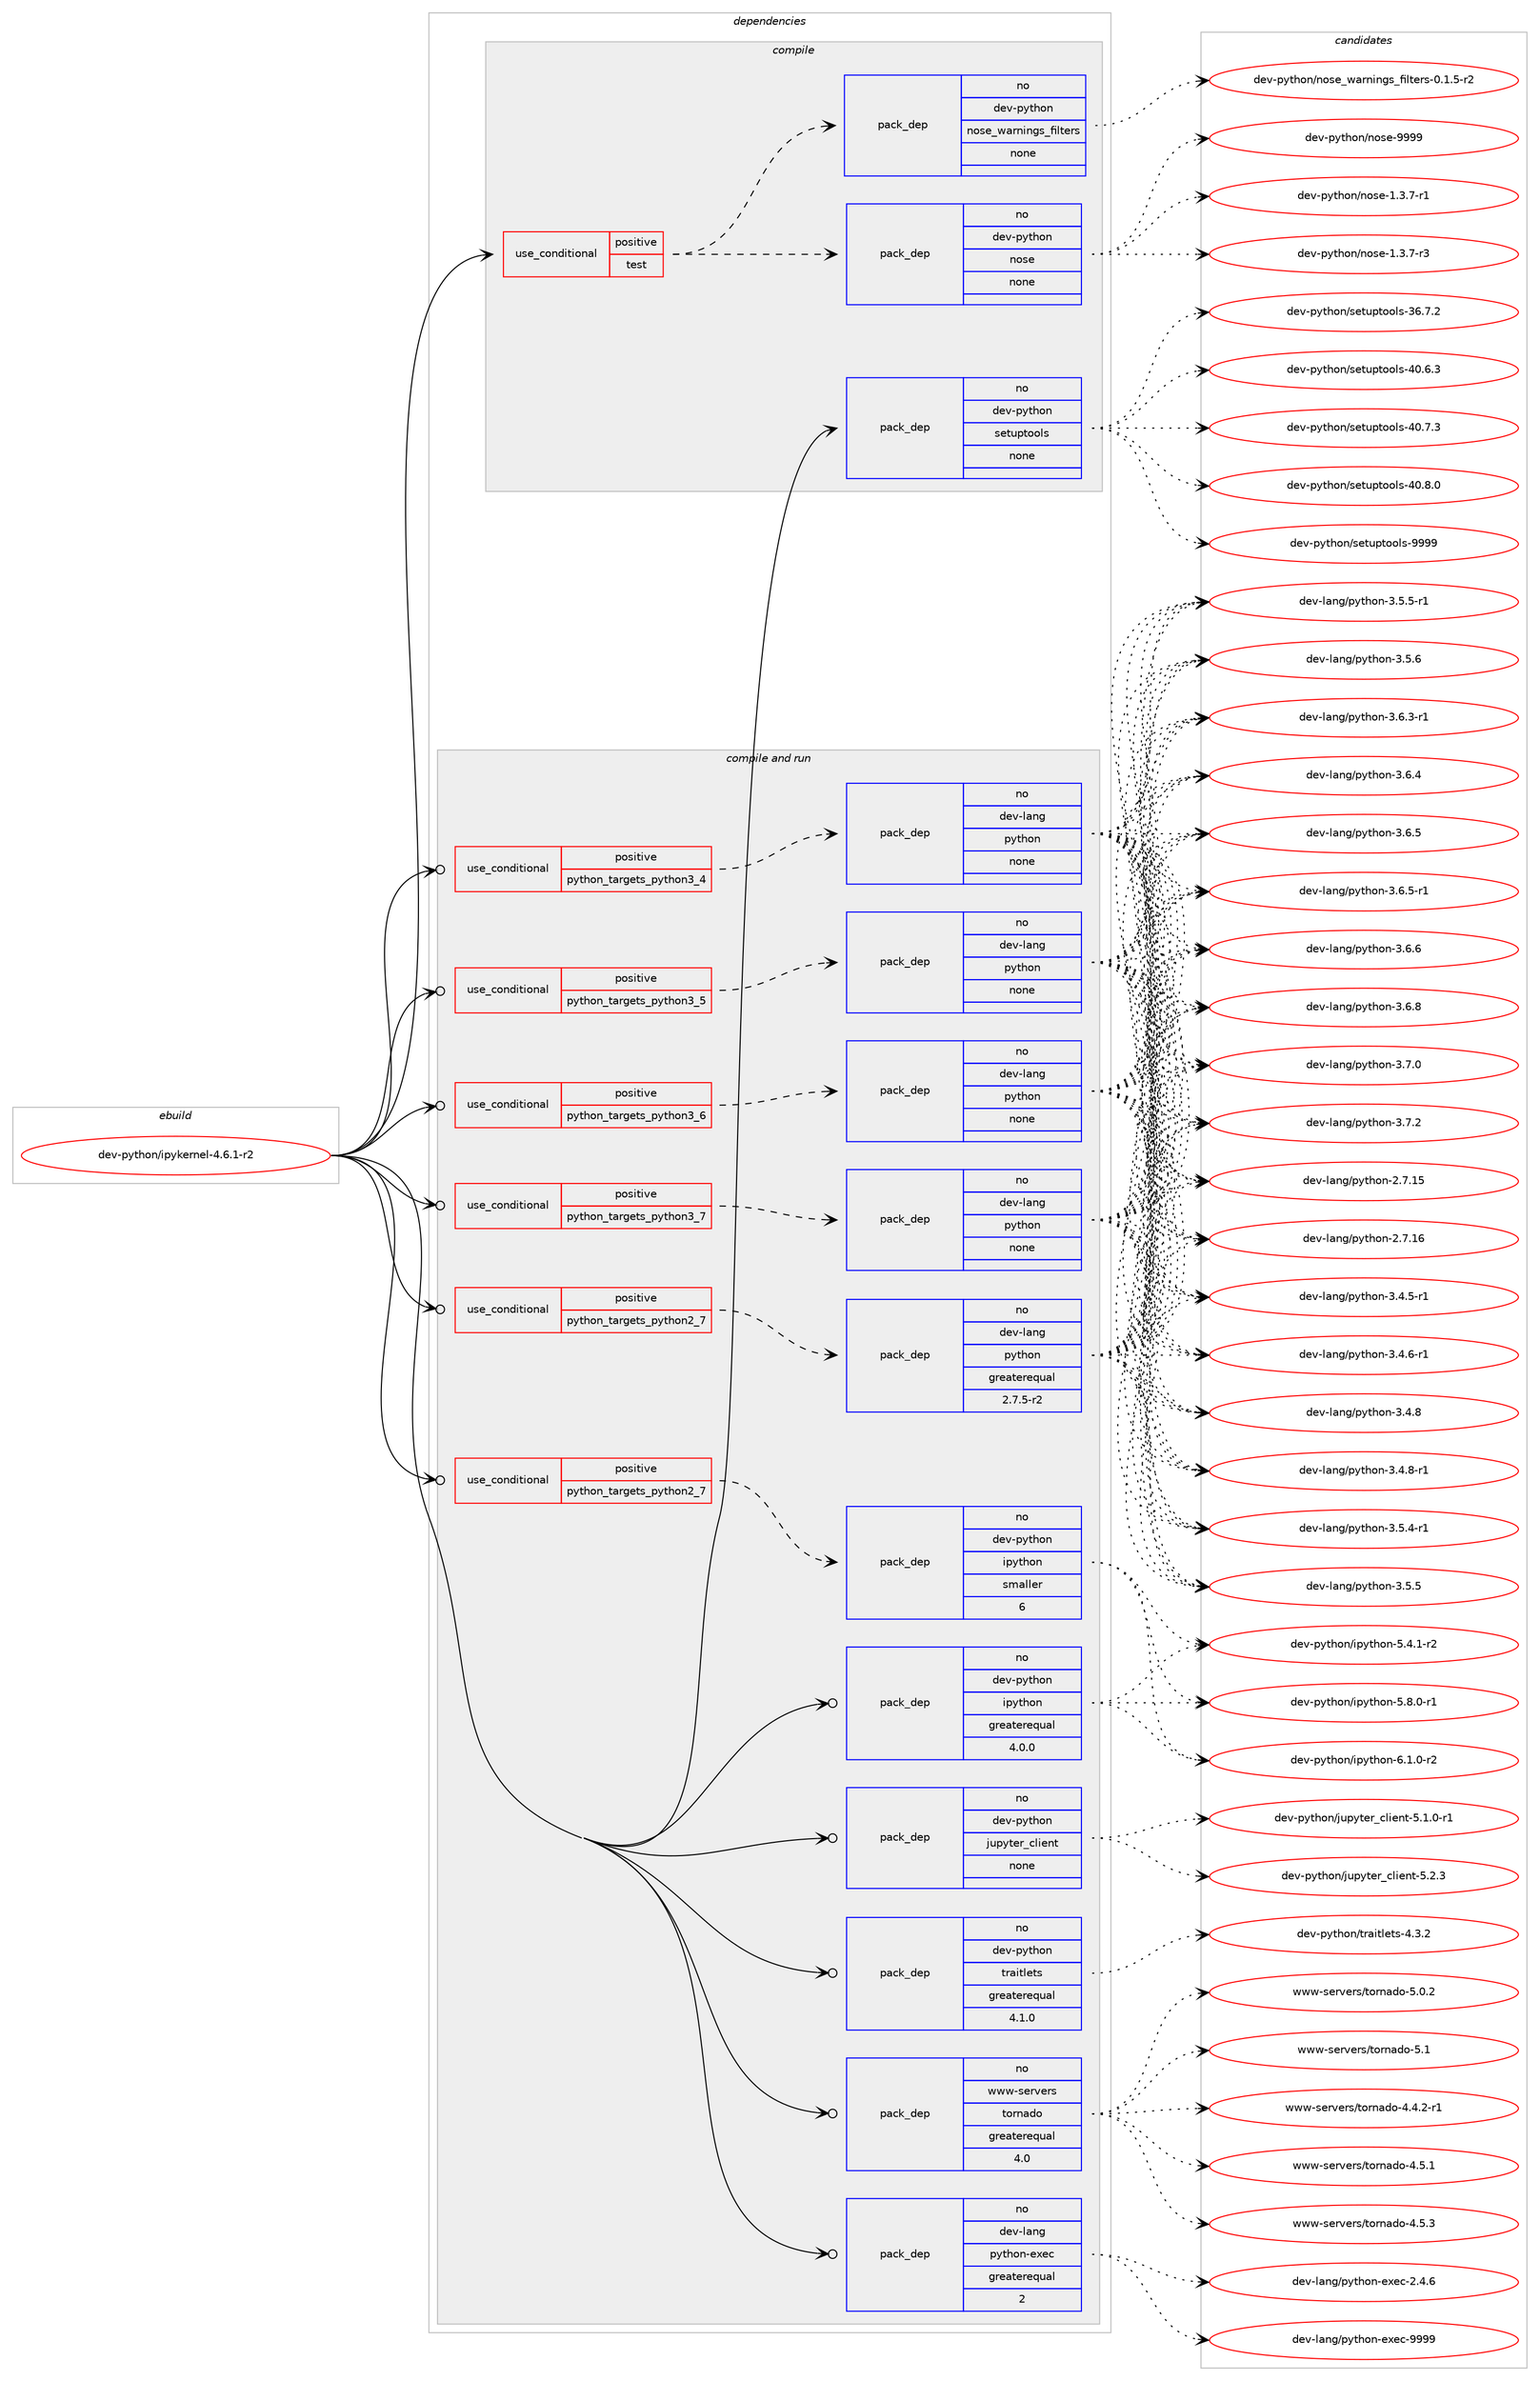 digraph prolog {

# *************
# Graph options
# *************

newrank=true;
concentrate=true;
compound=true;
graph [rankdir=LR,fontname=Helvetica,fontsize=10,ranksep=1.5];#, ranksep=2.5, nodesep=0.2];
edge  [arrowhead=vee];
node  [fontname=Helvetica,fontsize=10];

# **********
# The ebuild
# **********

subgraph cluster_leftcol {
color=gray;
rank=same;
label=<<i>ebuild</i>>;
id [label="dev-python/ipykernel-4.6.1-r2", color=red, width=4, href="../dev-python/ipykernel-4.6.1-r2.svg"];
}

# ****************
# The dependencies
# ****************

subgraph cluster_midcol {
color=gray;
label=<<i>dependencies</i>>;
subgraph cluster_compile {
fillcolor="#eeeeee";
style=filled;
label=<<i>compile</i>>;
subgraph cond375899 {
dependency1414120 [label=<<TABLE BORDER="0" CELLBORDER="1" CELLSPACING="0" CELLPADDING="4"><TR><TD ROWSPAN="3" CELLPADDING="10">use_conditional</TD></TR><TR><TD>positive</TD></TR><TR><TD>test</TD></TR></TABLE>>, shape=none, color=red];
subgraph pack1014952 {
dependency1414121 [label=<<TABLE BORDER="0" CELLBORDER="1" CELLSPACING="0" CELLPADDING="4" WIDTH="220"><TR><TD ROWSPAN="6" CELLPADDING="30">pack_dep</TD></TR><TR><TD WIDTH="110">no</TD></TR><TR><TD>dev-python</TD></TR><TR><TD>nose</TD></TR><TR><TD>none</TD></TR><TR><TD></TD></TR></TABLE>>, shape=none, color=blue];
}
dependency1414120:e -> dependency1414121:w [weight=20,style="dashed",arrowhead="vee"];
subgraph pack1014953 {
dependency1414122 [label=<<TABLE BORDER="0" CELLBORDER="1" CELLSPACING="0" CELLPADDING="4" WIDTH="220"><TR><TD ROWSPAN="6" CELLPADDING="30">pack_dep</TD></TR><TR><TD WIDTH="110">no</TD></TR><TR><TD>dev-python</TD></TR><TR><TD>nose_warnings_filters</TD></TR><TR><TD>none</TD></TR><TR><TD></TD></TR></TABLE>>, shape=none, color=blue];
}
dependency1414120:e -> dependency1414122:w [weight=20,style="dashed",arrowhead="vee"];
}
id:e -> dependency1414120:w [weight=20,style="solid",arrowhead="vee"];
subgraph pack1014954 {
dependency1414123 [label=<<TABLE BORDER="0" CELLBORDER="1" CELLSPACING="0" CELLPADDING="4" WIDTH="220"><TR><TD ROWSPAN="6" CELLPADDING="30">pack_dep</TD></TR><TR><TD WIDTH="110">no</TD></TR><TR><TD>dev-python</TD></TR><TR><TD>setuptools</TD></TR><TR><TD>none</TD></TR><TR><TD></TD></TR></TABLE>>, shape=none, color=blue];
}
id:e -> dependency1414123:w [weight=20,style="solid",arrowhead="vee"];
}
subgraph cluster_compileandrun {
fillcolor="#eeeeee";
style=filled;
label=<<i>compile and run</i>>;
subgraph cond375900 {
dependency1414124 [label=<<TABLE BORDER="0" CELLBORDER="1" CELLSPACING="0" CELLPADDING="4"><TR><TD ROWSPAN="3" CELLPADDING="10">use_conditional</TD></TR><TR><TD>positive</TD></TR><TR><TD>python_targets_python2_7</TD></TR></TABLE>>, shape=none, color=red];
subgraph pack1014955 {
dependency1414125 [label=<<TABLE BORDER="0" CELLBORDER="1" CELLSPACING="0" CELLPADDING="4" WIDTH="220"><TR><TD ROWSPAN="6" CELLPADDING="30">pack_dep</TD></TR><TR><TD WIDTH="110">no</TD></TR><TR><TD>dev-lang</TD></TR><TR><TD>python</TD></TR><TR><TD>greaterequal</TD></TR><TR><TD>2.7.5-r2</TD></TR></TABLE>>, shape=none, color=blue];
}
dependency1414124:e -> dependency1414125:w [weight=20,style="dashed",arrowhead="vee"];
}
id:e -> dependency1414124:w [weight=20,style="solid",arrowhead="odotvee"];
subgraph cond375901 {
dependency1414126 [label=<<TABLE BORDER="0" CELLBORDER="1" CELLSPACING="0" CELLPADDING="4"><TR><TD ROWSPAN="3" CELLPADDING="10">use_conditional</TD></TR><TR><TD>positive</TD></TR><TR><TD>python_targets_python2_7</TD></TR></TABLE>>, shape=none, color=red];
subgraph pack1014956 {
dependency1414127 [label=<<TABLE BORDER="0" CELLBORDER="1" CELLSPACING="0" CELLPADDING="4" WIDTH="220"><TR><TD ROWSPAN="6" CELLPADDING="30">pack_dep</TD></TR><TR><TD WIDTH="110">no</TD></TR><TR><TD>dev-python</TD></TR><TR><TD>ipython</TD></TR><TR><TD>smaller</TD></TR><TR><TD>6</TD></TR></TABLE>>, shape=none, color=blue];
}
dependency1414126:e -> dependency1414127:w [weight=20,style="dashed",arrowhead="vee"];
}
id:e -> dependency1414126:w [weight=20,style="solid",arrowhead="odotvee"];
subgraph cond375902 {
dependency1414128 [label=<<TABLE BORDER="0" CELLBORDER="1" CELLSPACING="0" CELLPADDING="4"><TR><TD ROWSPAN="3" CELLPADDING="10">use_conditional</TD></TR><TR><TD>positive</TD></TR><TR><TD>python_targets_python3_4</TD></TR></TABLE>>, shape=none, color=red];
subgraph pack1014957 {
dependency1414129 [label=<<TABLE BORDER="0" CELLBORDER="1" CELLSPACING="0" CELLPADDING="4" WIDTH="220"><TR><TD ROWSPAN="6" CELLPADDING="30">pack_dep</TD></TR><TR><TD WIDTH="110">no</TD></TR><TR><TD>dev-lang</TD></TR><TR><TD>python</TD></TR><TR><TD>none</TD></TR><TR><TD></TD></TR></TABLE>>, shape=none, color=blue];
}
dependency1414128:e -> dependency1414129:w [weight=20,style="dashed",arrowhead="vee"];
}
id:e -> dependency1414128:w [weight=20,style="solid",arrowhead="odotvee"];
subgraph cond375903 {
dependency1414130 [label=<<TABLE BORDER="0" CELLBORDER="1" CELLSPACING="0" CELLPADDING="4"><TR><TD ROWSPAN="3" CELLPADDING="10">use_conditional</TD></TR><TR><TD>positive</TD></TR><TR><TD>python_targets_python3_5</TD></TR></TABLE>>, shape=none, color=red];
subgraph pack1014958 {
dependency1414131 [label=<<TABLE BORDER="0" CELLBORDER="1" CELLSPACING="0" CELLPADDING="4" WIDTH="220"><TR><TD ROWSPAN="6" CELLPADDING="30">pack_dep</TD></TR><TR><TD WIDTH="110">no</TD></TR><TR><TD>dev-lang</TD></TR><TR><TD>python</TD></TR><TR><TD>none</TD></TR><TR><TD></TD></TR></TABLE>>, shape=none, color=blue];
}
dependency1414130:e -> dependency1414131:w [weight=20,style="dashed",arrowhead="vee"];
}
id:e -> dependency1414130:w [weight=20,style="solid",arrowhead="odotvee"];
subgraph cond375904 {
dependency1414132 [label=<<TABLE BORDER="0" CELLBORDER="1" CELLSPACING="0" CELLPADDING="4"><TR><TD ROWSPAN="3" CELLPADDING="10">use_conditional</TD></TR><TR><TD>positive</TD></TR><TR><TD>python_targets_python3_6</TD></TR></TABLE>>, shape=none, color=red];
subgraph pack1014959 {
dependency1414133 [label=<<TABLE BORDER="0" CELLBORDER="1" CELLSPACING="0" CELLPADDING="4" WIDTH="220"><TR><TD ROWSPAN="6" CELLPADDING="30">pack_dep</TD></TR><TR><TD WIDTH="110">no</TD></TR><TR><TD>dev-lang</TD></TR><TR><TD>python</TD></TR><TR><TD>none</TD></TR><TR><TD></TD></TR></TABLE>>, shape=none, color=blue];
}
dependency1414132:e -> dependency1414133:w [weight=20,style="dashed",arrowhead="vee"];
}
id:e -> dependency1414132:w [weight=20,style="solid",arrowhead="odotvee"];
subgraph cond375905 {
dependency1414134 [label=<<TABLE BORDER="0" CELLBORDER="1" CELLSPACING="0" CELLPADDING="4"><TR><TD ROWSPAN="3" CELLPADDING="10">use_conditional</TD></TR><TR><TD>positive</TD></TR><TR><TD>python_targets_python3_7</TD></TR></TABLE>>, shape=none, color=red];
subgraph pack1014960 {
dependency1414135 [label=<<TABLE BORDER="0" CELLBORDER="1" CELLSPACING="0" CELLPADDING="4" WIDTH="220"><TR><TD ROWSPAN="6" CELLPADDING="30">pack_dep</TD></TR><TR><TD WIDTH="110">no</TD></TR><TR><TD>dev-lang</TD></TR><TR><TD>python</TD></TR><TR><TD>none</TD></TR><TR><TD></TD></TR></TABLE>>, shape=none, color=blue];
}
dependency1414134:e -> dependency1414135:w [weight=20,style="dashed",arrowhead="vee"];
}
id:e -> dependency1414134:w [weight=20,style="solid",arrowhead="odotvee"];
subgraph pack1014961 {
dependency1414136 [label=<<TABLE BORDER="0" CELLBORDER="1" CELLSPACING="0" CELLPADDING="4" WIDTH="220"><TR><TD ROWSPAN="6" CELLPADDING="30">pack_dep</TD></TR><TR><TD WIDTH="110">no</TD></TR><TR><TD>dev-lang</TD></TR><TR><TD>python-exec</TD></TR><TR><TD>greaterequal</TD></TR><TR><TD>2</TD></TR></TABLE>>, shape=none, color=blue];
}
id:e -> dependency1414136:w [weight=20,style="solid",arrowhead="odotvee"];
subgraph pack1014962 {
dependency1414137 [label=<<TABLE BORDER="0" CELLBORDER="1" CELLSPACING="0" CELLPADDING="4" WIDTH="220"><TR><TD ROWSPAN="6" CELLPADDING="30">pack_dep</TD></TR><TR><TD WIDTH="110">no</TD></TR><TR><TD>dev-python</TD></TR><TR><TD>ipython</TD></TR><TR><TD>greaterequal</TD></TR><TR><TD>4.0.0</TD></TR></TABLE>>, shape=none, color=blue];
}
id:e -> dependency1414137:w [weight=20,style="solid",arrowhead="odotvee"];
subgraph pack1014963 {
dependency1414138 [label=<<TABLE BORDER="0" CELLBORDER="1" CELLSPACING="0" CELLPADDING="4" WIDTH="220"><TR><TD ROWSPAN="6" CELLPADDING="30">pack_dep</TD></TR><TR><TD WIDTH="110">no</TD></TR><TR><TD>dev-python</TD></TR><TR><TD>jupyter_client</TD></TR><TR><TD>none</TD></TR><TR><TD></TD></TR></TABLE>>, shape=none, color=blue];
}
id:e -> dependency1414138:w [weight=20,style="solid",arrowhead="odotvee"];
subgraph pack1014964 {
dependency1414139 [label=<<TABLE BORDER="0" CELLBORDER="1" CELLSPACING="0" CELLPADDING="4" WIDTH="220"><TR><TD ROWSPAN="6" CELLPADDING="30">pack_dep</TD></TR><TR><TD WIDTH="110">no</TD></TR><TR><TD>dev-python</TD></TR><TR><TD>traitlets</TD></TR><TR><TD>greaterequal</TD></TR><TR><TD>4.1.0</TD></TR></TABLE>>, shape=none, color=blue];
}
id:e -> dependency1414139:w [weight=20,style="solid",arrowhead="odotvee"];
subgraph pack1014965 {
dependency1414140 [label=<<TABLE BORDER="0" CELLBORDER="1" CELLSPACING="0" CELLPADDING="4" WIDTH="220"><TR><TD ROWSPAN="6" CELLPADDING="30">pack_dep</TD></TR><TR><TD WIDTH="110">no</TD></TR><TR><TD>www-servers</TD></TR><TR><TD>tornado</TD></TR><TR><TD>greaterequal</TD></TR><TR><TD>4.0</TD></TR></TABLE>>, shape=none, color=blue];
}
id:e -> dependency1414140:w [weight=20,style="solid",arrowhead="odotvee"];
}
subgraph cluster_run {
fillcolor="#eeeeee";
style=filled;
label=<<i>run</i>>;
}
}

# **************
# The candidates
# **************

subgraph cluster_choices {
rank=same;
color=gray;
label=<<i>candidates</i>>;

subgraph choice1014952 {
color=black;
nodesep=1;
choice10010111845112121116104111110471101111151014549465146554511449 [label="dev-python/nose-1.3.7-r1", color=red, width=4,href="../dev-python/nose-1.3.7-r1.svg"];
choice10010111845112121116104111110471101111151014549465146554511451 [label="dev-python/nose-1.3.7-r3", color=red, width=4,href="../dev-python/nose-1.3.7-r3.svg"];
choice10010111845112121116104111110471101111151014557575757 [label="dev-python/nose-9999", color=red, width=4,href="../dev-python/nose-9999.svg"];
dependency1414121:e -> choice10010111845112121116104111110471101111151014549465146554511449:w [style=dotted,weight="100"];
dependency1414121:e -> choice10010111845112121116104111110471101111151014549465146554511451:w [style=dotted,weight="100"];
dependency1414121:e -> choice10010111845112121116104111110471101111151014557575757:w [style=dotted,weight="100"];
}
subgraph choice1014953 {
color=black;
nodesep=1;
choice10010111845112121116104111110471101111151019511997114110105110103115951021051081161011141154548464946534511450 [label="dev-python/nose_warnings_filters-0.1.5-r2", color=red, width=4,href="../dev-python/nose_warnings_filters-0.1.5-r2.svg"];
dependency1414122:e -> choice10010111845112121116104111110471101111151019511997114110105110103115951021051081161011141154548464946534511450:w [style=dotted,weight="100"];
}
subgraph choice1014954 {
color=black;
nodesep=1;
choice100101118451121211161041111104711510111611711211611111110811545515446554650 [label="dev-python/setuptools-36.7.2", color=red, width=4,href="../dev-python/setuptools-36.7.2.svg"];
choice100101118451121211161041111104711510111611711211611111110811545524846544651 [label="dev-python/setuptools-40.6.3", color=red, width=4,href="../dev-python/setuptools-40.6.3.svg"];
choice100101118451121211161041111104711510111611711211611111110811545524846554651 [label="dev-python/setuptools-40.7.3", color=red, width=4,href="../dev-python/setuptools-40.7.3.svg"];
choice100101118451121211161041111104711510111611711211611111110811545524846564648 [label="dev-python/setuptools-40.8.0", color=red, width=4,href="../dev-python/setuptools-40.8.0.svg"];
choice10010111845112121116104111110471151011161171121161111111081154557575757 [label="dev-python/setuptools-9999", color=red, width=4,href="../dev-python/setuptools-9999.svg"];
dependency1414123:e -> choice100101118451121211161041111104711510111611711211611111110811545515446554650:w [style=dotted,weight="100"];
dependency1414123:e -> choice100101118451121211161041111104711510111611711211611111110811545524846544651:w [style=dotted,weight="100"];
dependency1414123:e -> choice100101118451121211161041111104711510111611711211611111110811545524846554651:w [style=dotted,weight="100"];
dependency1414123:e -> choice100101118451121211161041111104711510111611711211611111110811545524846564648:w [style=dotted,weight="100"];
dependency1414123:e -> choice10010111845112121116104111110471151011161171121161111111081154557575757:w [style=dotted,weight="100"];
}
subgraph choice1014955 {
color=black;
nodesep=1;
choice10010111845108971101034711212111610411111045504655464953 [label="dev-lang/python-2.7.15", color=red, width=4,href="../dev-lang/python-2.7.15.svg"];
choice10010111845108971101034711212111610411111045504655464954 [label="dev-lang/python-2.7.16", color=red, width=4,href="../dev-lang/python-2.7.16.svg"];
choice1001011184510897110103471121211161041111104551465246534511449 [label="dev-lang/python-3.4.5-r1", color=red, width=4,href="../dev-lang/python-3.4.5-r1.svg"];
choice1001011184510897110103471121211161041111104551465246544511449 [label="dev-lang/python-3.4.6-r1", color=red, width=4,href="../dev-lang/python-3.4.6-r1.svg"];
choice100101118451089711010347112121116104111110455146524656 [label="dev-lang/python-3.4.8", color=red, width=4,href="../dev-lang/python-3.4.8.svg"];
choice1001011184510897110103471121211161041111104551465246564511449 [label="dev-lang/python-3.4.8-r1", color=red, width=4,href="../dev-lang/python-3.4.8-r1.svg"];
choice1001011184510897110103471121211161041111104551465346524511449 [label="dev-lang/python-3.5.4-r1", color=red, width=4,href="../dev-lang/python-3.5.4-r1.svg"];
choice100101118451089711010347112121116104111110455146534653 [label="dev-lang/python-3.5.5", color=red, width=4,href="../dev-lang/python-3.5.5.svg"];
choice1001011184510897110103471121211161041111104551465346534511449 [label="dev-lang/python-3.5.5-r1", color=red, width=4,href="../dev-lang/python-3.5.5-r1.svg"];
choice100101118451089711010347112121116104111110455146534654 [label="dev-lang/python-3.5.6", color=red, width=4,href="../dev-lang/python-3.5.6.svg"];
choice1001011184510897110103471121211161041111104551465446514511449 [label="dev-lang/python-3.6.3-r1", color=red, width=4,href="../dev-lang/python-3.6.3-r1.svg"];
choice100101118451089711010347112121116104111110455146544652 [label="dev-lang/python-3.6.4", color=red, width=4,href="../dev-lang/python-3.6.4.svg"];
choice100101118451089711010347112121116104111110455146544653 [label="dev-lang/python-3.6.5", color=red, width=4,href="../dev-lang/python-3.6.5.svg"];
choice1001011184510897110103471121211161041111104551465446534511449 [label="dev-lang/python-3.6.5-r1", color=red, width=4,href="../dev-lang/python-3.6.5-r1.svg"];
choice100101118451089711010347112121116104111110455146544654 [label="dev-lang/python-3.6.6", color=red, width=4,href="../dev-lang/python-3.6.6.svg"];
choice100101118451089711010347112121116104111110455146544656 [label="dev-lang/python-3.6.8", color=red, width=4,href="../dev-lang/python-3.6.8.svg"];
choice100101118451089711010347112121116104111110455146554648 [label="dev-lang/python-3.7.0", color=red, width=4,href="../dev-lang/python-3.7.0.svg"];
choice100101118451089711010347112121116104111110455146554650 [label="dev-lang/python-3.7.2", color=red, width=4,href="../dev-lang/python-3.7.2.svg"];
dependency1414125:e -> choice10010111845108971101034711212111610411111045504655464953:w [style=dotted,weight="100"];
dependency1414125:e -> choice10010111845108971101034711212111610411111045504655464954:w [style=dotted,weight="100"];
dependency1414125:e -> choice1001011184510897110103471121211161041111104551465246534511449:w [style=dotted,weight="100"];
dependency1414125:e -> choice1001011184510897110103471121211161041111104551465246544511449:w [style=dotted,weight="100"];
dependency1414125:e -> choice100101118451089711010347112121116104111110455146524656:w [style=dotted,weight="100"];
dependency1414125:e -> choice1001011184510897110103471121211161041111104551465246564511449:w [style=dotted,weight="100"];
dependency1414125:e -> choice1001011184510897110103471121211161041111104551465346524511449:w [style=dotted,weight="100"];
dependency1414125:e -> choice100101118451089711010347112121116104111110455146534653:w [style=dotted,weight="100"];
dependency1414125:e -> choice1001011184510897110103471121211161041111104551465346534511449:w [style=dotted,weight="100"];
dependency1414125:e -> choice100101118451089711010347112121116104111110455146534654:w [style=dotted,weight="100"];
dependency1414125:e -> choice1001011184510897110103471121211161041111104551465446514511449:w [style=dotted,weight="100"];
dependency1414125:e -> choice100101118451089711010347112121116104111110455146544652:w [style=dotted,weight="100"];
dependency1414125:e -> choice100101118451089711010347112121116104111110455146544653:w [style=dotted,weight="100"];
dependency1414125:e -> choice1001011184510897110103471121211161041111104551465446534511449:w [style=dotted,weight="100"];
dependency1414125:e -> choice100101118451089711010347112121116104111110455146544654:w [style=dotted,weight="100"];
dependency1414125:e -> choice100101118451089711010347112121116104111110455146544656:w [style=dotted,weight="100"];
dependency1414125:e -> choice100101118451089711010347112121116104111110455146554648:w [style=dotted,weight="100"];
dependency1414125:e -> choice100101118451089711010347112121116104111110455146554650:w [style=dotted,weight="100"];
}
subgraph choice1014956 {
color=black;
nodesep=1;
choice10010111845112121116104111110471051121211161041111104553465246494511450 [label="dev-python/ipython-5.4.1-r2", color=red, width=4,href="../dev-python/ipython-5.4.1-r2.svg"];
choice10010111845112121116104111110471051121211161041111104553465646484511449 [label="dev-python/ipython-5.8.0-r1", color=red, width=4,href="../dev-python/ipython-5.8.0-r1.svg"];
choice10010111845112121116104111110471051121211161041111104554464946484511450 [label="dev-python/ipython-6.1.0-r2", color=red, width=4,href="../dev-python/ipython-6.1.0-r2.svg"];
dependency1414127:e -> choice10010111845112121116104111110471051121211161041111104553465246494511450:w [style=dotted,weight="100"];
dependency1414127:e -> choice10010111845112121116104111110471051121211161041111104553465646484511449:w [style=dotted,weight="100"];
dependency1414127:e -> choice10010111845112121116104111110471051121211161041111104554464946484511450:w [style=dotted,weight="100"];
}
subgraph choice1014957 {
color=black;
nodesep=1;
choice10010111845108971101034711212111610411111045504655464953 [label="dev-lang/python-2.7.15", color=red, width=4,href="../dev-lang/python-2.7.15.svg"];
choice10010111845108971101034711212111610411111045504655464954 [label="dev-lang/python-2.7.16", color=red, width=4,href="../dev-lang/python-2.7.16.svg"];
choice1001011184510897110103471121211161041111104551465246534511449 [label="dev-lang/python-3.4.5-r1", color=red, width=4,href="../dev-lang/python-3.4.5-r1.svg"];
choice1001011184510897110103471121211161041111104551465246544511449 [label="dev-lang/python-3.4.6-r1", color=red, width=4,href="../dev-lang/python-3.4.6-r1.svg"];
choice100101118451089711010347112121116104111110455146524656 [label="dev-lang/python-3.4.8", color=red, width=4,href="../dev-lang/python-3.4.8.svg"];
choice1001011184510897110103471121211161041111104551465246564511449 [label="dev-lang/python-3.4.8-r1", color=red, width=4,href="../dev-lang/python-3.4.8-r1.svg"];
choice1001011184510897110103471121211161041111104551465346524511449 [label="dev-lang/python-3.5.4-r1", color=red, width=4,href="../dev-lang/python-3.5.4-r1.svg"];
choice100101118451089711010347112121116104111110455146534653 [label="dev-lang/python-3.5.5", color=red, width=4,href="../dev-lang/python-3.5.5.svg"];
choice1001011184510897110103471121211161041111104551465346534511449 [label="dev-lang/python-3.5.5-r1", color=red, width=4,href="../dev-lang/python-3.5.5-r1.svg"];
choice100101118451089711010347112121116104111110455146534654 [label="dev-lang/python-3.5.6", color=red, width=4,href="../dev-lang/python-3.5.6.svg"];
choice1001011184510897110103471121211161041111104551465446514511449 [label="dev-lang/python-3.6.3-r1", color=red, width=4,href="../dev-lang/python-3.6.3-r1.svg"];
choice100101118451089711010347112121116104111110455146544652 [label="dev-lang/python-3.6.4", color=red, width=4,href="../dev-lang/python-3.6.4.svg"];
choice100101118451089711010347112121116104111110455146544653 [label="dev-lang/python-3.6.5", color=red, width=4,href="../dev-lang/python-3.6.5.svg"];
choice1001011184510897110103471121211161041111104551465446534511449 [label="dev-lang/python-3.6.5-r1", color=red, width=4,href="../dev-lang/python-3.6.5-r1.svg"];
choice100101118451089711010347112121116104111110455146544654 [label="dev-lang/python-3.6.6", color=red, width=4,href="../dev-lang/python-3.6.6.svg"];
choice100101118451089711010347112121116104111110455146544656 [label="dev-lang/python-3.6.8", color=red, width=4,href="../dev-lang/python-3.6.8.svg"];
choice100101118451089711010347112121116104111110455146554648 [label="dev-lang/python-3.7.0", color=red, width=4,href="../dev-lang/python-3.7.0.svg"];
choice100101118451089711010347112121116104111110455146554650 [label="dev-lang/python-3.7.2", color=red, width=4,href="../dev-lang/python-3.7.2.svg"];
dependency1414129:e -> choice10010111845108971101034711212111610411111045504655464953:w [style=dotted,weight="100"];
dependency1414129:e -> choice10010111845108971101034711212111610411111045504655464954:w [style=dotted,weight="100"];
dependency1414129:e -> choice1001011184510897110103471121211161041111104551465246534511449:w [style=dotted,weight="100"];
dependency1414129:e -> choice1001011184510897110103471121211161041111104551465246544511449:w [style=dotted,weight="100"];
dependency1414129:e -> choice100101118451089711010347112121116104111110455146524656:w [style=dotted,weight="100"];
dependency1414129:e -> choice1001011184510897110103471121211161041111104551465246564511449:w [style=dotted,weight="100"];
dependency1414129:e -> choice1001011184510897110103471121211161041111104551465346524511449:w [style=dotted,weight="100"];
dependency1414129:e -> choice100101118451089711010347112121116104111110455146534653:w [style=dotted,weight="100"];
dependency1414129:e -> choice1001011184510897110103471121211161041111104551465346534511449:w [style=dotted,weight="100"];
dependency1414129:e -> choice100101118451089711010347112121116104111110455146534654:w [style=dotted,weight="100"];
dependency1414129:e -> choice1001011184510897110103471121211161041111104551465446514511449:w [style=dotted,weight="100"];
dependency1414129:e -> choice100101118451089711010347112121116104111110455146544652:w [style=dotted,weight="100"];
dependency1414129:e -> choice100101118451089711010347112121116104111110455146544653:w [style=dotted,weight="100"];
dependency1414129:e -> choice1001011184510897110103471121211161041111104551465446534511449:w [style=dotted,weight="100"];
dependency1414129:e -> choice100101118451089711010347112121116104111110455146544654:w [style=dotted,weight="100"];
dependency1414129:e -> choice100101118451089711010347112121116104111110455146544656:w [style=dotted,weight="100"];
dependency1414129:e -> choice100101118451089711010347112121116104111110455146554648:w [style=dotted,weight="100"];
dependency1414129:e -> choice100101118451089711010347112121116104111110455146554650:w [style=dotted,weight="100"];
}
subgraph choice1014958 {
color=black;
nodesep=1;
choice10010111845108971101034711212111610411111045504655464953 [label="dev-lang/python-2.7.15", color=red, width=4,href="../dev-lang/python-2.7.15.svg"];
choice10010111845108971101034711212111610411111045504655464954 [label="dev-lang/python-2.7.16", color=red, width=4,href="../dev-lang/python-2.7.16.svg"];
choice1001011184510897110103471121211161041111104551465246534511449 [label="dev-lang/python-3.4.5-r1", color=red, width=4,href="../dev-lang/python-3.4.5-r1.svg"];
choice1001011184510897110103471121211161041111104551465246544511449 [label="dev-lang/python-3.4.6-r1", color=red, width=4,href="../dev-lang/python-3.4.6-r1.svg"];
choice100101118451089711010347112121116104111110455146524656 [label="dev-lang/python-3.4.8", color=red, width=4,href="../dev-lang/python-3.4.8.svg"];
choice1001011184510897110103471121211161041111104551465246564511449 [label="dev-lang/python-3.4.8-r1", color=red, width=4,href="../dev-lang/python-3.4.8-r1.svg"];
choice1001011184510897110103471121211161041111104551465346524511449 [label="dev-lang/python-3.5.4-r1", color=red, width=4,href="../dev-lang/python-3.5.4-r1.svg"];
choice100101118451089711010347112121116104111110455146534653 [label="dev-lang/python-3.5.5", color=red, width=4,href="../dev-lang/python-3.5.5.svg"];
choice1001011184510897110103471121211161041111104551465346534511449 [label="dev-lang/python-3.5.5-r1", color=red, width=4,href="../dev-lang/python-3.5.5-r1.svg"];
choice100101118451089711010347112121116104111110455146534654 [label="dev-lang/python-3.5.6", color=red, width=4,href="../dev-lang/python-3.5.6.svg"];
choice1001011184510897110103471121211161041111104551465446514511449 [label="dev-lang/python-3.6.3-r1", color=red, width=4,href="../dev-lang/python-3.6.3-r1.svg"];
choice100101118451089711010347112121116104111110455146544652 [label="dev-lang/python-3.6.4", color=red, width=4,href="../dev-lang/python-3.6.4.svg"];
choice100101118451089711010347112121116104111110455146544653 [label="dev-lang/python-3.6.5", color=red, width=4,href="../dev-lang/python-3.6.5.svg"];
choice1001011184510897110103471121211161041111104551465446534511449 [label="dev-lang/python-3.6.5-r1", color=red, width=4,href="../dev-lang/python-3.6.5-r1.svg"];
choice100101118451089711010347112121116104111110455146544654 [label="dev-lang/python-3.6.6", color=red, width=4,href="../dev-lang/python-3.6.6.svg"];
choice100101118451089711010347112121116104111110455146544656 [label="dev-lang/python-3.6.8", color=red, width=4,href="../dev-lang/python-3.6.8.svg"];
choice100101118451089711010347112121116104111110455146554648 [label="dev-lang/python-3.7.0", color=red, width=4,href="../dev-lang/python-3.7.0.svg"];
choice100101118451089711010347112121116104111110455146554650 [label="dev-lang/python-3.7.2", color=red, width=4,href="../dev-lang/python-3.7.2.svg"];
dependency1414131:e -> choice10010111845108971101034711212111610411111045504655464953:w [style=dotted,weight="100"];
dependency1414131:e -> choice10010111845108971101034711212111610411111045504655464954:w [style=dotted,weight="100"];
dependency1414131:e -> choice1001011184510897110103471121211161041111104551465246534511449:w [style=dotted,weight="100"];
dependency1414131:e -> choice1001011184510897110103471121211161041111104551465246544511449:w [style=dotted,weight="100"];
dependency1414131:e -> choice100101118451089711010347112121116104111110455146524656:w [style=dotted,weight="100"];
dependency1414131:e -> choice1001011184510897110103471121211161041111104551465246564511449:w [style=dotted,weight="100"];
dependency1414131:e -> choice1001011184510897110103471121211161041111104551465346524511449:w [style=dotted,weight="100"];
dependency1414131:e -> choice100101118451089711010347112121116104111110455146534653:w [style=dotted,weight="100"];
dependency1414131:e -> choice1001011184510897110103471121211161041111104551465346534511449:w [style=dotted,weight="100"];
dependency1414131:e -> choice100101118451089711010347112121116104111110455146534654:w [style=dotted,weight="100"];
dependency1414131:e -> choice1001011184510897110103471121211161041111104551465446514511449:w [style=dotted,weight="100"];
dependency1414131:e -> choice100101118451089711010347112121116104111110455146544652:w [style=dotted,weight="100"];
dependency1414131:e -> choice100101118451089711010347112121116104111110455146544653:w [style=dotted,weight="100"];
dependency1414131:e -> choice1001011184510897110103471121211161041111104551465446534511449:w [style=dotted,weight="100"];
dependency1414131:e -> choice100101118451089711010347112121116104111110455146544654:w [style=dotted,weight="100"];
dependency1414131:e -> choice100101118451089711010347112121116104111110455146544656:w [style=dotted,weight="100"];
dependency1414131:e -> choice100101118451089711010347112121116104111110455146554648:w [style=dotted,weight="100"];
dependency1414131:e -> choice100101118451089711010347112121116104111110455146554650:w [style=dotted,weight="100"];
}
subgraph choice1014959 {
color=black;
nodesep=1;
choice10010111845108971101034711212111610411111045504655464953 [label="dev-lang/python-2.7.15", color=red, width=4,href="../dev-lang/python-2.7.15.svg"];
choice10010111845108971101034711212111610411111045504655464954 [label="dev-lang/python-2.7.16", color=red, width=4,href="../dev-lang/python-2.7.16.svg"];
choice1001011184510897110103471121211161041111104551465246534511449 [label="dev-lang/python-3.4.5-r1", color=red, width=4,href="../dev-lang/python-3.4.5-r1.svg"];
choice1001011184510897110103471121211161041111104551465246544511449 [label="dev-lang/python-3.4.6-r1", color=red, width=4,href="../dev-lang/python-3.4.6-r1.svg"];
choice100101118451089711010347112121116104111110455146524656 [label="dev-lang/python-3.4.8", color=red, width=4,href="../dev-lang/python-3.4.8.svg"];
choice1001011184510897110103471121211161041111104551465246564511449 [label="dev-lang/python-3.4.8-r1", color=red, width=4,href="../dev-lang/python-3.4.8-r1.svg"];
choice1001011184510897110103471121211161041111104551465346524511449 [label="dev-lang/python-3.5.4-r1", color=red, width=4,href="../dev-lang/python-3.5.4-r1.svg"];
choice100101118451089711010347112121116104111110455146534653 [label="dev-lang/python-3.5.5", color=red, width=4,href="../dev-lang/python-3.5.5.svg"];
choice1001011184510897110103471121211161041111104551465346534511449 [label="dev-lang/python-3.5.5-r1", color=red, width=4,href="../dev-lang/python-3.5.5-r1.svg"];
choice100101118451089711010347112121116104111110455146534654 [label="dev-lang/python-3.5.6", color=red, width=4,href="../dev-lang/python-3.5.6.svg"];
choice1001011184510897110103471121211161041111104551465446514511449 [label="dev-lang/python-3.6.3-r1", color=red, width=4,href="../dev-lang/python-3.6.3-r1.svg"];
choice100101118451089711010347112121116104111110455146544652 [label="dev-lang/python-3.6.4", color=red, width=4,href="../dev-lang/python-3.6.4.svg"];
choice100101118451089711010347112121116104111110455146544653 [label="dev-lang/python-3.6.5", color=red, width=4,href="../dev-lang/python-3.6.5.svg"];
choice1001011184510897110103471121211161041111104551465446534511449 [label="dev-lang/python-3.6.5-r1", color=red, width=4,href="../dev-lang/python-3.6.5-r1.svg"];
choice100101118451089711010347112121116104111110455146544654 [label="dev-lang/python-3.6.6", color=red, width=4,href="../dev-lang/python-3.6.6.svg"];
choice100101118451089711010347112121116104111110455146544656 [label="dev-lang/python-3.6.8", color=red, width=4,href="../dev-lang/python-3.6.8.svg"];
choice100101118451089711010347112121116104111110455146554648 [label="dev-lang/python-3.7.0", color=red, width=4,href="../dev-lang/python-3.7.0.svg"];
choice100101118451089711010347112121116104111110455146554650 [label="dev-lang/python-3.7.2", color=red, width=4,href="../dev-lang/python-3.7.2.svg"];
dependency1414133:e -> choice10010111845108971101034711212111610411111045504655464953:w [style=dotted,weight="100"];
dependency1414133:e -> choice10010111845108971101034711212111610411111045504655464954:w [style=dotted,weight="100"];
dependency1414133:e -> choice1001011184510897110103471121211161041111104551465246534511449:w [style=dotted,weight="100"];
dependency1414133:e -> choice1001011184510897110103471121211161041111104551465246544511449:w [style=dotted,weight="100"];
dependency1414133:e -> choice100101118451089711010347112121116104111110455146524656:w [style=dotted,weight="100"];
dependency1414133:e -> choice1001011184510897110103471121211161041111104551465246564511449:w [style=dotted,weight="100"];
dependency1414133:e -> choice1001011184510897110103471121211161041111104551465346524511449:w [style=dotted,weight="100"];
dependency1414133:e -> choice100101118451089711010347112121116104111110455146534653:w [style=dotted,weight="100"];
dependency1414133:e -> choice1001011184510897110103471121211161041111104551465346534511449:w [style=dotted,weight="100"];
dependency1414133:e -> choice100101118451089711010347112121116104111110455146534654:w [style=dotted,weight="100"];
dependency1414133:e -> choice1001011184510897110103471121211161041111104551465446514511449:w [style=dotted,weight="100"];
dependency1414133:e -> choice100101118451089711010347112121116104111110455146544652:w [style=dotted,weight="100"];
dependency1414133:e -> choice100101118451089711010347112121116104111110455146544653:w [style=dotted,weight="100"];
dependency1414133:e -> choice1001011184510897110103471121211161041111104551465446534511449:w [style=dotted,weight="100"];
dependency1414133:e -> choice100101118451089711010347112121116104111110455146544654:w [style=dotted,weight="100"];
dependency1414133:e -> choice100101118451089711010347112121116104111110455146544656:w [style=dotted,weight="100"];
dependency1414133:e -> choice100101118451089711010347112121116104111110455146554648:w [style=dotted,weight="100"];
dependency1414133:e -> choice100101118451089711010347112121116104111110455146554650:w [style=dotted,weight="100"];
}
subgraph choice1014960 {
color=black;
nodesep=1;
choice10010111845108971101034711212111610411111045504655464953 [label="dev-lang/python-2.7.15", color=red, width=4,href="../dev-lang/python-2.7.15.svg"];
choice10010111845108971101034711212111610411111045504655464954 [label="dev-lang/python-2.7.16", color=red, width=4,href="../dev-lang/python-2.7.16.svg"];
choice1001011184510897110103471121211161041111104551465246534511449 [label="dev-lang/python-3.4.5-r1", color=red, width=4,href="../dev-lang/python-3.4.5-r1.svg"];
choice1001011184510897110103471121211161041111104551465246544511449 [label="dev-lang/python-3.4.6-r1", color=red, width=4,href="../dev-lang/python-3.4.6-r1.svg"];
choice100101118451089711010347112121116104111110455146524656 [label="dev-lang/python-3.4.8", color=red, width=4,href="../dev-lang/python-3.4.8.svg"];
choice1001011184510897110103471121211161041111104551465246564511449 [label="dev-lang/python-3.4.8-r1", color=red, width=4,href="../dev-lang/python-3.4.8-r1.svg"];
choice1001011184510897110103471121211161041111104551465346524511449 [label="dev-lang/python-3.5.4-r1", color=red, width=4,href="../dev-lang/python-3.5.4-r1.svg"];
choice100101118451089711010347112121116104111110455146534653 [label="dev-lang/python-3.5.5", color=red, width=4,href="../dev-lang/python-3.5.5.svg"];
choice1001011184510897110103471121211161041111104551465346534511449 [label="dev-lang/python-3.5.5-r1", color=red, width=4,href="../dev-lang/python-3.5.5-r1.svg"];
choice100101118451089711010347112121116104111110455146534654 [label="dev-lang/python-3.5.6", color=red, width=4,href="../dev-lang/python-3.5.6.svg"];
choice1001011184510897110103471121211161041111104551465446514511449 [label="dev-lang/python-3.6.3-r1", color=red, width=4,href="../dev-lang/python-3.6.3-r1.svg"];
choice100101118451089711010347112121116104111110455146544652 [label="dev-lang/python-3.6.4", color=red, width=4,href="../dev-lang/python-3.6.4.svg"];
choice100101118451089711010347112121116104111110455146544653 [label="dev-lang/python-3.6.5", color=red, width=4,href="../dev-lang/python-3.6.5.svg"];
choice1001011184510897110103471121211161041111104551465446534511449 [label="dev-lang/python-3.6.5-r1", color=red, width=4,href="../dev-lang/python-3.6.5-r1.svg"];
choice100101118451089711010347112121116104111110455146544654 [label="dev-lang/python-3.6.6", color=red, width=4,href="../dev-lang/python-3.6.6.svg"];
choice100101118451089711010347112121116104111110455146544656 [label="dev-lang/python-3.6.8", color=red, width=4,href="../dev-lang/python-3.6.8.svg"];
choice100101118451089711010347112121116104111110455146554648 [label="dev-lang/python-3.7.0", color=red, width=4,href="../dev-lang/python-3.7.0.svg"];
choice100101118451089711010347112121116104111110455146554650 [label="dev-lang/python-3.7.2", color=red, width=4,href="../dev-lang/python-3.7.2.svg"];
dependency1414135:e -> choice10010111845108971101034711212111610411111045504655464953:w [style=dotted,weight="100"];
dependency1414135:e -> choice10010111845108971101034711212111610411111045504655464954:w [style=dotted,weight="100"];
dependency1414135:e -> choice1001011184510897110103471121211161041111104551465246534511449:w [style=dotted,weight="100"];
dependency1414135:e -> choice1001011184510897110103471121211161041111104551465246544511449:w [style=dotted,weight="100"];
dependency1414135:e -> choice100101118451089711010347112121116104111110455146524656:w [style=dotted,weight="100"];
dependency1414135:e -> choice1001011184510897110103471121211161041111104551465246564511449:w [style=dotted,weight="100"];
dependency1414135:e -> choice1001011184510897110103471121211161041111104551465346524511449:w [style=dotted,weight="100"];
dependency1414135:e -> choice100101118451089711010347112121116104111110455146534653:w [style=dotted,weight="100"];
dependency1414135:e -> choice1001011184510897110103471121211161041111104551465346534511449:w [style=dotted,weight="100"];
dependency1414135:e -> choice100101118451089711010347112121116104111110455146534654:w [style=dotted,weight="100"];
dependency1414135:e -> choice1001011184510897110103471121211161041111104551465446514511449:w [style=dotted,weight="100"];
dependency1414135:e -> choice100101118451089711010347112121116104111110455146544652:w [style=dotted,weight="100"];
dependency1414135:e -> choice100101118451089711010347112121116104111110455146544653:w [style=dotted,weight="100"];
dependency1414135:e -> choice1001011184510897110103471121211161041111104551465446534511449:w [style=dotted,weight="100"];
dependency1414135:e -> choice100101118451089711010347112121116104111110455146544654:w [style=dotted,weight="100"];
dependency1414135:e -> choice100101118451089711010347112121116104111110455146544656:w [style=dotted,weight="100"];
dependency1414135:e -> choice100101118451089711010347112121116104111110455146554648:w [style=dotted,weight="100"];
dependency1414135:e -> choice100101118451089711010347112121116104111110455146554650:w [style=dotted,weight="100"];
}
subgraph choice1014961 {
color=black;
nodesep=1;
choice1001011184510897110103471121211161041111104510112010199455046524654 [label="dev-lang/python-exec-2.4.6", color=red, width=4,href="../dev-lang/python-exec-2.4.6.svg"];
choice10010111845108971101034711212111610411111045101120101994557575757 [label="dev-lang/python-exec-9999", color=red, width=4,href="../dev-lang/python-exec-9999.svg"];
dependency1414136:e -> choice1001011184510897110103471121211161041111104510112010199455046524654:w [style=dotted,weight="100"];
dependency1414136:e -> choice10010111845108971101034711212111610411111045101120101994557575757:w [style=dotted,weight="100"];
}
subgraph choice1014962 {
color=black;
nodesep=1;
choice10010111845112121116104111110471051121211161041111104553465246494511450 [label="dev-python/ipython-5.4.1-r2", color=red, width=4,href="../dev-python/ipython-5.4.1-r2.svg"];
choice10010111845112121116104111110471051121211161041111104553465646484511449 [label="dev-python/ipython-5.8.0-r1", color=red, width=4,href="../dev-python/ipython-5.8.0-r1.svg"];
choice10010111845112121116104111110471051121211161041111104554464946484511450 [label="dev-python/ipython-6.1.0-r2", color=red, width=4,href="../dev-python/ipython-6.1.0-r2.svg"];
dependency1414137:e -> choice10010111845112121116104111110471051121211161041111104553465246494511450:w [style=dotted,weight="100"];
dependency1414137:e -> choice10010111845112121116104111110471051121211161041111104553465646484511449:w [style=dotted,weight="100"];
dependency1414137:e -> choice10010111845112121116104111110471051121211161041111104554464946484511450:w [style=dotted,weight="100"];
}
subgraph choice1014963 {
color=black;
nodesep=1;
choice100101118451121211161041111104710611711212111610111495991081051011101164553464946484511449 [label="dev-python/jupyter_client-5.1.0-r1", color=red, width=4,href="../dev-python/jupyter_client-5.1.0-r1.svg"];
choice10010111845112121116104111110471061171121211161011149599108105101110116455346504651 [label="dev-python/jupyter_client-5.2.3", color=red, width=4,href="../dev-python/jupyter_client-5.2.3.svg"];
dependency1414138:e -> choice100101118451121211161041111104710611711212111610111495991081051011101164553464946484511449:w [style=dotted,weight="100"];
dependency1414138:e -> choice10010111845112121116104111110471061171121211161011149599108105101110116455346504651:w [style=dotted,weight="100"];
}
subgraph choice1014964 {
color=black;
nodesep=1;
choice100101118451121211161041111104711611497105116108101116115455246514650 [label="dev-python/traitlets-4.3.2", color=red, width=4,href="../dev-python/traitlets-4.3.2.svg"];
dependency1414139:e -> choice100101118451121211161041111104711611497105116108101116115455246514650:w [style=dotted,weight="100"];
}
subgraph choice1014965 {
color=black;
nodesep=1;
choice1191191194511510111411810111411547116111114110971001114552465246504511449 [label="www-servers/tornado-4.4.2-r1", color=red, width=4,href="../www-servers/tornado-4.4.2-r1.svg"];
choice119119119451151011141181011141154711611111411097100111455246534649 [label="www-servers/tornado-4.5.1", color=red, width=4,href="../www-servers/tornado-4.5.1.svg"];
choice119119119451151011141181011141154711611111411097100111455246534651 [label="www-servers/tornado-4.5.3", color=red, width=4,href="../www-servers/tornado-4.5.3.svg"];
choice119119119451151011141181011141154711611111411097100111455346484650 [label="www-servers/tornado-5.0.2", color=red, width=4,href="../www-servers/tornado-5.0.2.svg"];
choice11911911945115101114118101114115471161111141109710011145534649 [label="www-servers/tornado-5.1", color=red, width=4,href="../www-servers/tornado-5.1.svg"];
dependency1414140:e -> choice1191191194511510111411810111411547116111114110971001114552465246504511449:w [style=dotted,weight="100"];
dependency1414140:e -> choice119119119451151011141181011141154711611111411097100111455246534649:w [style=dotted,weight="100"];
dependency1414140:e -> choice119119119451151011141181011141154711611111411097100111455246534651:w [style=dotted,weight="100"];
dependency1414140:e -> choice119119119451151011141181011141154711611111411097100111455346484650:w [style=dotted,weight="100"];
dependency1414140:e -> choice11911911945115101114118101114115471161111141109710011145534649:w [style=dotted,weight="100"];
}
}

}

